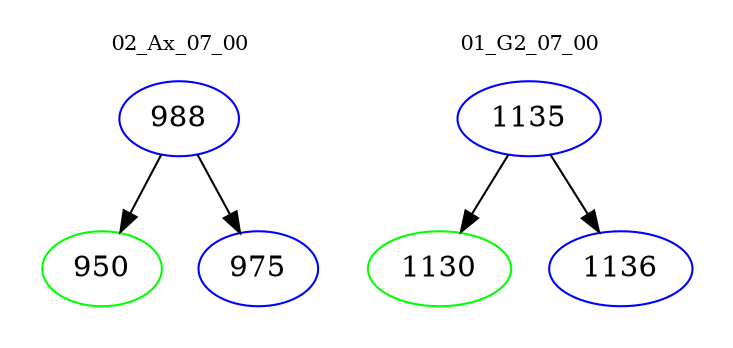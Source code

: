 digraph{
subgraph cluster_0 {
color = white
label = "02_Ax_07_00";
fontsize=10;
T0_988 [label="988", color="blue"]
T0_988 -> T0_950 [color="black"]
T0_950 [label="950", color="green"]
T0_988 -> T0_975 [color="black"]
T0_975 [label="975", color="blue"]
}
subgraph cluster_1 {
color = white
label = "01_G2_07_00";
fontsize=10;
T1_1135 [label="1135", color="blue"]
T1_1135 -> T1_1130 [color="black"]
T1_1130 [label="1130", color="green"]
T1_1135 -> T1_1136 [color="black"]
T1_1136 [label="1136", color="blue"]
}
}
